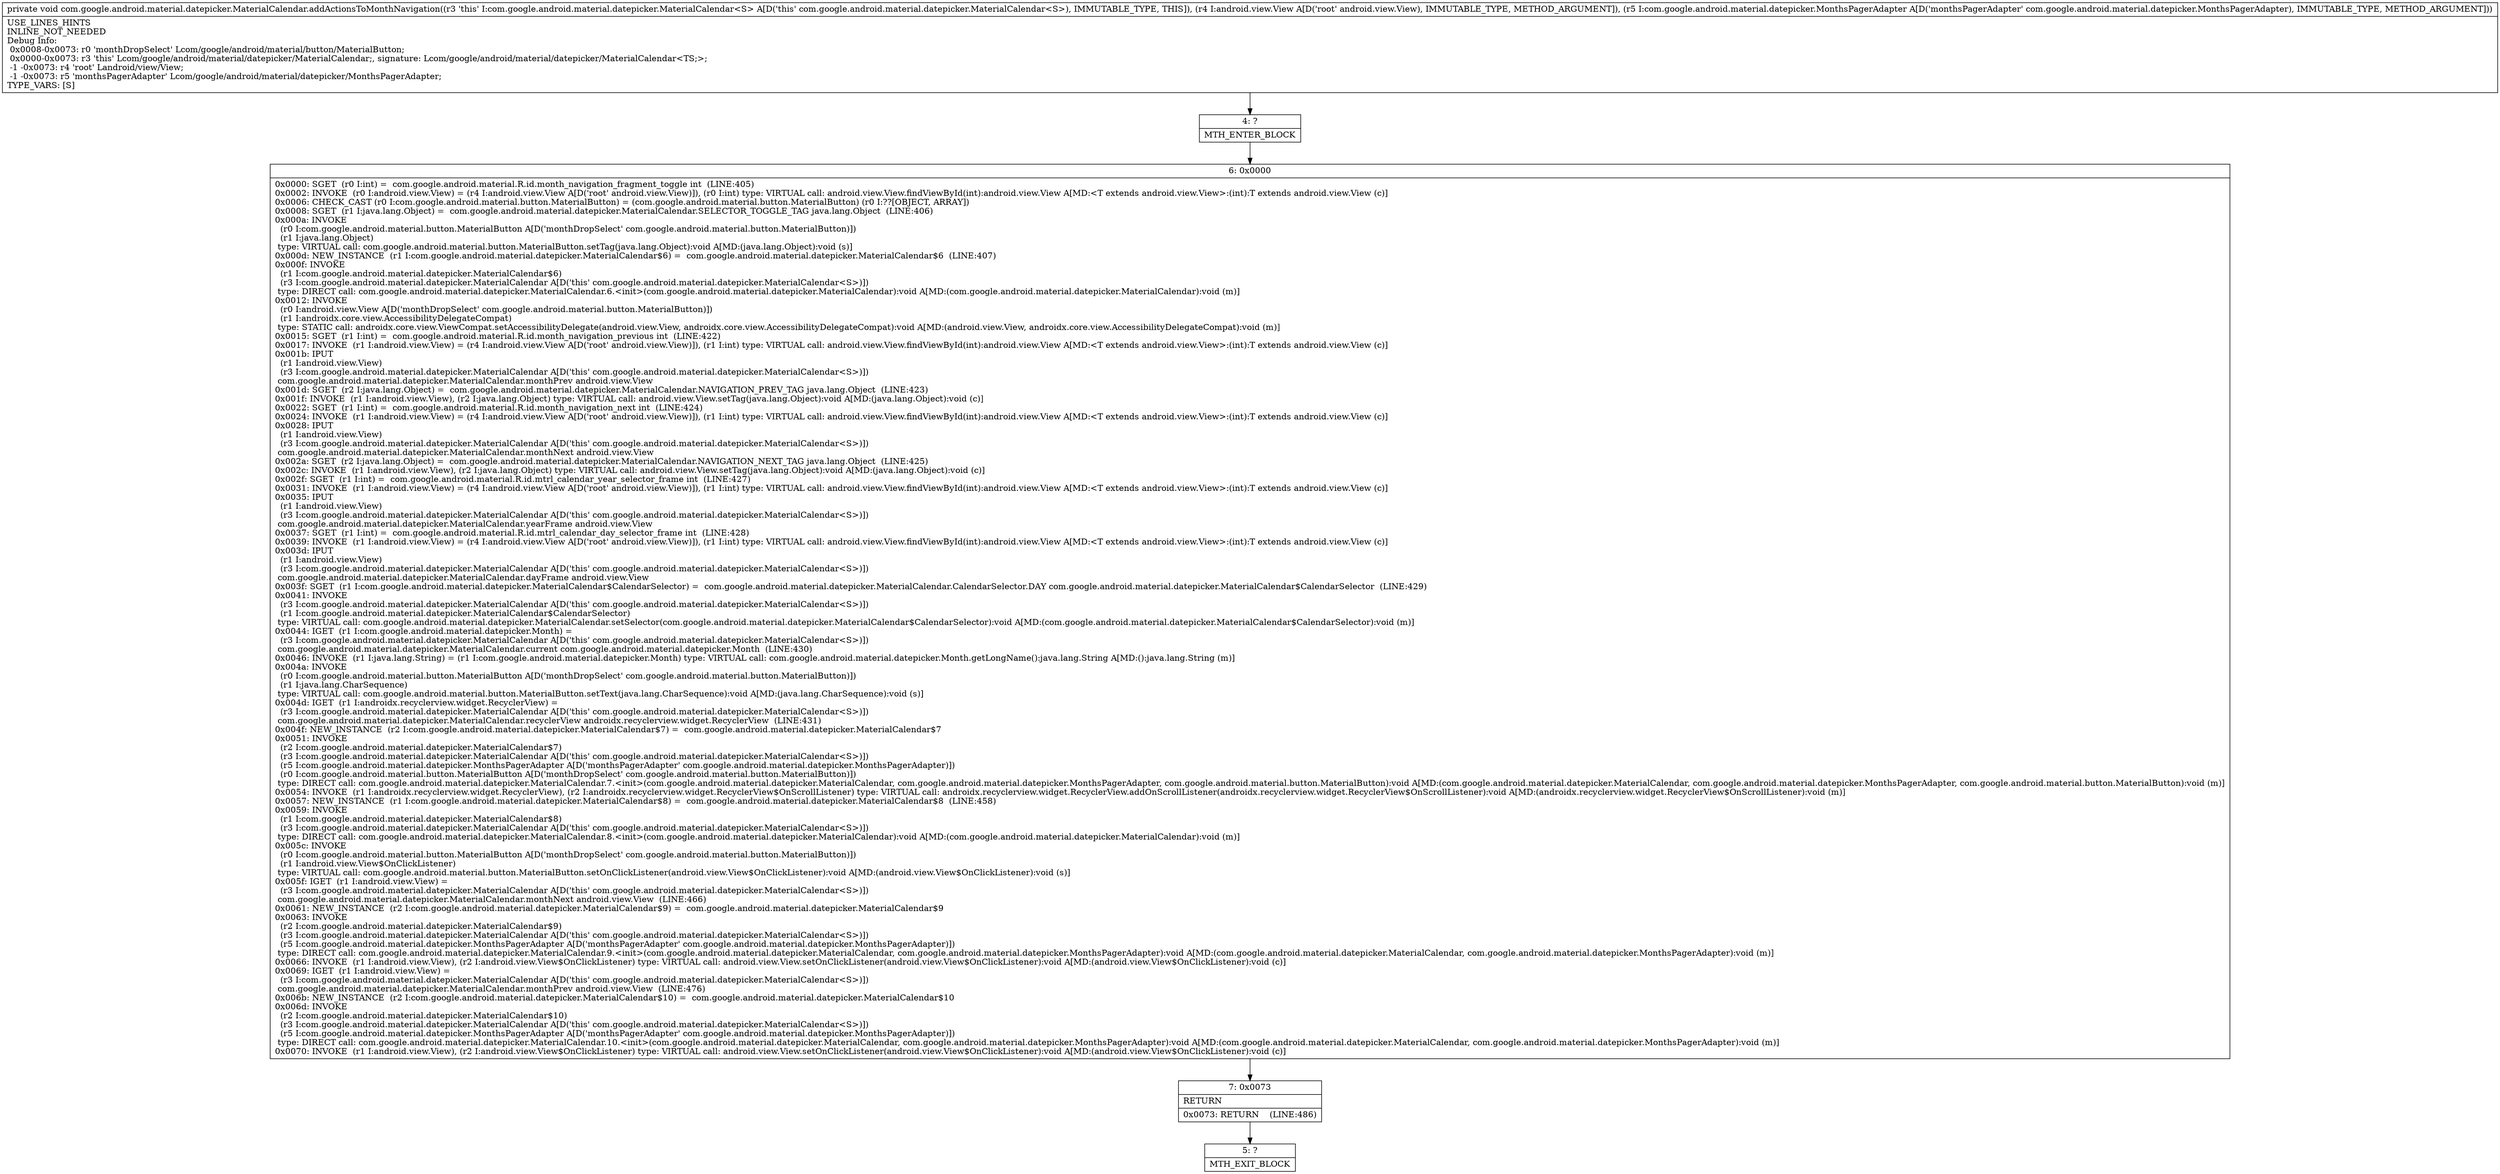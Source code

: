 digraph "CFG forcom.google.android.material.datepicker.MaterialCalendar.addActionsToMonthNavigation(Landroid\/view\/View;Lcom\/google\/android\/material\/datepicker\/MonthsPagerAdapter;)V" {
Node_4 [shape=record,label="{4\:\ ?|MTH_ENTER_BLOCK\l}"];
Node_6 [shape=record,label="{6\:\ 0x0000|0x0000: SGET  (r0 I:int) =  com.google.android.material.R.id.month_navigation_fragment_toggle int  (LINE:405)\l0x0002: INVOKE  (r0 I:android.view.View) = (r4 I:android.view.View A[D('root' android.view.View)]), (r0 I:int) type: VIRTUAL call: android.view.View.findViewById(int):android.view.View A[MD:\<T extends android.view.View\>:(int):T extends android.view.View (c)]\l0x0006: CHECK_CAST (r0 I:com.google.android.material.button.MaterialButton) = (com.google.android.material.button.MaterialButton) (r0 I:??[OBJECT, ARRAY]) \l0x0008: SGET  (r1 I:java.lang.Object) =  com.google.android.material.datepicker.MaterialCalendar.SELECTOR_TOGGLE_TAG java.lang.Object  (LINE:406)\l0x000a: INVOKE  \l  (r0 I:com.google.android.material.button.MaterialButton A[D('monthDropSelect' com.google.android.material.button.MaterialButton)])\l  (r1 I:java.lang.Object)\l type: VIRTUAL call: com.google.android.material.button.MaterialButton.setTag(java.lang.Object):void A[MD:(java.lang.Object):void (s)]\l0x000d: NEW_INSTANCE  (r1 I:com.google.android.material.datepicker.MaterialCalendar$6) =  com.google.android.material.datepicker.MaterialCalendar$6  (LINE:407)\l0x000f: INVOKE  \l  (r1 I:com.google.android.material.datepicker.MaterialCalendar$6)\l  (r3 I:com.google.android.material.datepicker.MaterialCalendar A[D('this' com.google.android.material.datepicker.MaterialCalendar\<S\>)])\l type: DIRECT call: com.google.android.material.datepicker.MaterialCalendar.6.\<init\>(com.google.android.material.datepicker.MaterialCalendar):void A[MD:(com.google.android.material.datepicker.MaterialCalendar):void (m)]\l0x0012: INVOKE  \l  (r0 I:android.view.View A[D('monthDropSelect' com.google.android.material.button.MaterialButton)])\l  (r1 I:androidx.core.view.AccessibilityDelegateCompat)\l type: STATIC call: androidx.core.view.ViewCompat.setAccessibilityDelegate(android.view.View, androidx.core.view.AccessibilityDelegateCompat):void A[MD:(android.view.View, androidx.core.view.AccessibilityDelegateCompat):void (m)]\l0x0015: SGET  (r1 I:int) =  com.google.android.material.R.id.month_navigation_previous int  (LINE:422)\l0x0017: INVOKE  (r1 I:android.view.View) = (r4 I:android.view.View A[D('root' android.view.View)]), (r1 I:int) type: VIRTUAL call: android.view.View.findViewById(int):android.view.View A[MD:\<T extends android.view.View\>:(int):T extends android.view.View (c)]\l0x001b: IPUT  \l  (r1 I:android.view.View)\l  (r3 I:com.google.android.material.datepicker.MaterialCalendar A[D('this' com.google.android.material.datepicker.MaterialCalendar\<S\>)])\l com.google.android.material.datepicker.MaterialCalendar.monthPrev android.view.View \l0x001d: SGET  (r2 I:java.lang.Object) =  com.google.android.material.datepicker.MaterialCalendar.NAVIGATION_PREV_TAG java.lang.Object  (LINE:423)\l0x001f: INVOKE  (r1 I:android.view.View), (r2 I:java.lang.Object) type: VIRTUAL call: android.view.View.setTag(java.lang.Object):void A[MD:(java.lang.Object):void (c)]\l0x0022: SGET  (r1 I:int) =  com.google.android.material.R.id.month_navigation_next int  (LINE:424)\l0x0024: INVOKE  (r1 I:android.view.View) = (r4 I:android.view.View A[D('root' android.view.View)]), (r1 I:int) type: VIRTUAL call: android.view.View.findViewById(int):android.view.View A[MD:\<T extends android.view.View\>:(int):T extends android.view.View (c)]\l0x0028: IPUT  \l  (r1 I:android.view.View)\l  (r3 I:com.google.android.material.datepicker.MaterialCalendar A[D('this' com.google.android.material.datepicker.MaterialCalendar\<S\>)])\l com.google.android.material.datepicker.MaterialCalendar.monthNext android.view.View \l0x002a: SGET  (r2 I:java.lang.Object) =  com.google.android.material.datepicker.MaterialCalendar.NAVIGATION_NEXT_TAG java.lang.Object  (LINE:425)\l0x002c: INVOKE  (r1 I:android.view.View), (r2 I:java.lang.Object) type: VIRTUAL call: android.view.View.setTag(java.lang.Object):void A[MD:(java.lang.Object):void (c)]\l0x002f: SGET  (r1 I:int) =  com.google.android.material.R.id.mtrl_calendar_year_selector_frame int  (LINE:427)\l0x0031: INVOKE  (r1 I:android.view.View) = (r4 I:android.view.View A[D('root' android.view.View)]), (r1 I:int) type: VIRTUAL call: android.view.View.findViewById(int):android.view.View A[MD:\<T extends android.view.View\>:(int):T extends android.view.View (c)]\l0x0035: IPUT  \l  (r1 I:android.view.View)\l  (r3 I:com.google.android.material.datepicker.MaterialCalendar A[D('this' com.google.android.material.datepicker.MaterialCalendar\<S\>)])\l com.google.android.material.datepicker.MaterialCalendar.yearFrame android.view.View \l0x0037: SGET  (r1 I:int) =  com.google.android.material.R.id.mtrl_calendar_day_selector_frame int  (LINE:428)\l0x0039: INVOKE  (r1 I:android.view.View) = (r4 I:android.view.View A[D('root' android.view.View)]), (r1 I:int) type: VIRTUAL call: android.view.View.findViewById(int):android.view.View A[MD:\<T extends android.view.View\>:(int):T extends android.view.View (c)]\l0x003d: IPUT  \l  (r1 I:android.view.View)\l  (r3 I:com.google.android.material.datepicker.MaterialCalendar A[D('this' com.google.android.material.datepicker.MaterialCalendar\<S\>)])\l com.google.android.material.datepicker.MaterialCalendar.dayFrame android.view.View \l0x003f: SGET  (r1 I:com.google.android.material.datepicker.MaterialCalendar$CalendarSelector) =  com.google.android.material.datepicker.MaterialCalendar.CalendarSelector.DAY com.google.android.material.datepicker.MaterialCalendar$CalendarSelector  (LINE:429)\l0x0041: INVOKE  \l  (r3 I:com.google.android.material.datepicker.MaterialCalendar A[D('this' com.google.android.material.datepicker.MaterialCalendar\<S\>)])\l  (r1 I:com.google.android.material.datepicker.MaterialCalendar$CalendarSelector)\l type: VIRTUAL call: com.google.android.material.datepicker.MaterialCalendar.setSelector(com.google.android.material.datepicker.MaterialCalendar$CalendarSelector):void A[MD:(com.google.android.material.datepicker.MaterialCalendar$CalendarSelector):void (m)]\l0x0044: IGET  (r1 I:com.google.android.material.datepicker.Month) = \l  (r3 I:com.google.android.material.datepicker.MaterialCalendar A[D('this' com.google.android.material.datepicker.MaterialCalendar\<S\>)])\l com.google.android.material.datepicker.MaterialCalendar.current com.google.android.material.datepicker.Month  (LINE:430)\l0x0046: INVOKE  (r1 I:java.lang.String) = (r1 I:com.google.android.material.datepicker.Month) type: VIRTUAL call: com.google.android.material.datepicker.Month.getLongName():java.lang.String A[MD:():java.lang.String (m)]\l0x004a: INVOKE  \l  (r0 I:com.google.android.material.button.MaterialButton A[D('monthDropSelect' com.google.android.material.button.MaterialButton)])\l  (r1 I:java.lang.CharSequence)\l type: VIRTUAL call: com.google.android.material.button.MaterialButton.setText(java.lang.CharSequence):void A[MD:(java.lang.CharSequence):void (s)]\l0x004d: IGET  (r1 I:androidx.recyclerview.widget.RecyclerView) = \l  (r3 I:com.google.android.material.datepicker.MaterialCalendar A[D('this' com.google.android.material.datepicker.MaterialCalendar\<S\>)])\l com.google.android.material.datepicker.MaterialCalendar.recyclerView androidx.recyclerview.widget.RecyclerView  (LINE:431)\l0x004f: NEW_INSTANCE  (r2 I:com.google.android.material.datepicker.MaterialCalendar$7) =  com.google.android.material.datepicker.MaterialCalendar$7 \l0x0051: INVOKE  \l  (r2 I:com.google.android.material.datepicker.MaterialCalendar$7)\l  (r3 I:com.google.android.material.datepicker.MaterialCalendar A[D('this' com.google.android.material.datepicker.MaterialCalendar\<S\>)])\l  (r5 I:com.google.android.material.datepicker.MonthsPagerAdapter A[D('monthsPagerAdapter' com.google.android.material.datepicker.MonthsPagerAdapter)])\l  (r0 I:com.google.android.material.button.MaterialButton A[D('monthDropSelect' com.google.android.material.button.MaterialButton)])\l type: DIRECT call: com.google.android.material.datepicker.MaterialCalendar.7.\<init\>(com.google.android.material.datepicker.MaterialCalendar, com.google.android.material.datepicker.MonthsPagerAdapter, com.google.android.material.button.MaterialButton):void A[MD:(com.google.android.material.datepicker.MaterialCalendar, com.google.android.material.datepicker.MonthsPagerAdapter, com.google.android.material.button.MaterialButton):void (m)]\l0x0054: INVOKE  (r1 I:androidx.recyclerview.widget.RecyclerView), (r2 I:androidx.recyclerview.widget.RecyclerView$OnScrollListener) type: VIRTUAL call: androidx.recyclerview.widget.RecyclerView.addOnScrollListener(androidx.recyclerview.widget.RecyclerView$OnScrollListener):void A[MD:(androidx.recyclerview.widget.RecyclerView$OnScrollListener):void (m)]\l0x0057: NEW_INSTANCE  (r1 I:com.google.android.material.datepicker.MaterialCalendar$8) =  com.google.android.material.datepicker.MaterialCalendar$8  (LINE:458)\l0x0059: INVOKE  \l  (r1 I:com.google.android.material.datepicker.MaterialCalendar$8)\l  (r3 I:com.google.android.material.datepicker.MaterialCalendar A[D('this' com.google.android.material.datepicker.MaterialCalendar\<S\>)])\l type: DIRECT call: com.google.android.material.datepicker.MaterialCalendar.8.\<init\>(com.google.android.material.datepicker.MaterialCalendar):void A[MD:(com.google.android.material.datepicker.MaterialCalendar):void (m)]\l0x005c: INVOKE  \l  (r0 I:com.google.android.material.button.MaterialButton A[D('monthDropSelect' com.google.android.material.button.MaterialButton)])\l  (r1 I:android.view.View$OnClickListener)\l type: VIRTUAL call: com.google.android.material.button.MaterialButton.setOnClickListener(android.view.View$OnClickListener):void A[MD:(android.view.View$OnClickListener):void (s)]\l0x005f: IGET  (r1 I:android.view.View) = \l  (r3 I:com.google.android.material.datepicker.MaterialCalendar A[D('this' com.google.android.material.datepicker.MaterialCalendar\<S\>)])\l com.google.android.material.datepicker.MaterialCalendar.monthNext android.view.View  (LINE:466)\l0x0061: NEW_INSTANCE  (r2 I:com.google.android.material.datepicker.MaterialCalendar$9) =  com.google.android.material.datepicker.MaterialCalendar$9 \l0x0063: INVOKE  \l  (r2 I:com.google.android.material.datepicker.MaterialCalendar$9)\l  (r3 I:com.google.android.material.datepicker.MaterialCalendar A[D('this' com.google.android.material.datepicker.MaterialCalendar\<S\>)])\l  (r5 I:com.google.android.material.datepicker.MonthsPagerAdapter A[D('monthsPagerAdapter' com.google.android.material.datepicker.MonthsPagerAdapter)])\l type: DIRECT call: com.google.android.material.datepicker.MaterialCalendar.9.\<init\>(com.google.android.material.datepicker.MaterialCalendar, com.google.android.material.datepicker.MonthsPagerAdapter):void A[MD:(com.google.android.material.datepicker.MaterialCalendar, com.google.android.material.datepicker.MonthsPagerAdapter):void (m)]\l0x0066: INVOKE  (r1 I:android.view.View), (r2 I:android.view.View$OnClickListener) type: VIRTUAL call: android.view.View.setOnClickListener(android.view.View$OnClickListener):void A[MD:(android.view.View$OnClickListener):void (c)]\l0x0069: IGET  (r1 I:android.view.View) = \l  (r3 I:com.google.android.material.datepicker.MaterialCalendar A[D('this' com.google.android.material.datepicker.MaterialCalendar\<S\>)])\l com.google.android.material.datepicker.MaterialCalendar.monthPrev android.view.View  (LINE:476)\l0x006b: NEW_INSTANCE  (r2 I:com.google.android.material.datepicker.MaterialCalendar$10) =  com.google.android.material.datepicker.MaterialCalendar$10 \l0x006d: INVOKE  \l  (r2 I:com.google.android.material.datepicker.MaterialCalendar$10)\l  (r3 I:com.google.android.material.datepicker.MaterialCalendar A[D('this' com.google.android.material.datepicker.MaterialCalendar\<S\>)])\l  (r5 I:com.google.android.material.datepicker.MonthsPagerAdapter A[D('monthsPagerAdapter' com.google.android.material.datepicker.MonthsPagerAdapter)])\l type: DIRECT call: com.google.android.material.datepicker.MaterialCalendar.10.\<init\>(com.google.android.material.datepicker.MaterialCalendar, com.google.android.material.datepicker.MonthsPagerAdapter):void A[MD:(com.google.android.material.datepicker.MaterialCalendar, com.google.android.material.datepicker.MonthsPagerAdapter):void (m)]\l0x0070: INVOKE  (r1 I:android.view.View), (r2 I:android.view.View$OnClickListener) type: VIRTUAL call: android.view.View.setOnClickListener(android.view.View$OnClickListener):void A[MD:(android.view.View$OnClickListener):void (c)]\l}"];
Node_7 [shape=record,label="{7\:\ 0x0073|RETURN\l|0x0073: RETURN    (LINE:486)\l}"];
Node_5 [shape=record,label="{5\:\ ?|MTH_EXIT_BLOCK\l}"];
MethodNode[shape=record,label="{private void com.google.android.material.datepicker.MaterialCalendar.addActionsToMonthNavigation((r3 'this' I:com.google.android.material.datepicker.MaterialCalendar\<S\> A[D('this' com.google.android.material.datepicker.MaterialCalendar\<S\>), IMMUTABLE_TYPE, THIS]), (r4 I:android.view.View A[D('root' android.view.View), IMMUTABLE_TYPE, METHOD_ARGUMENT]), (r5 I:com.google.android.material.datepicker.MonthsPagerAdapter A[D('monthsPagerAdapter' com.google.android.material.datepicker.MonthsPagerAdapter), IMMUTABLE_TYPE, METHOD_ARGUMENT]))  | USE_LINES_HINTS\lINLINE_NOT_NEEDED\lDebug Info:\l  0x0008\-0x0073: r0 'monthDropSelect' Lcom\/google\/android\/material\/button\/MaterialButton;\l  0x0000\-0x0073: r3 'this' Lcom\/google\/android\/material\/datepicker\/MaterialCalendar;, signature: Lcom\/google\/android\/material\/datepicker\/MaterialCalendar\<TS;\>;\l  \-1 \-0x0073: r4 'root' Landroid\/view\/View;\l  \-1 \-0x0073: r5 'monthsPagerAdapter' Lcom\/google\/android\/material\/datepicker\/MonthsPagerAdapter;\lTYPE_VARS: [S]\l}"];
MethodNode -> Node_4;Node_4 -> Node_6;
Node_6 -> Node_7;
Node_7 -> Node_5;
}


